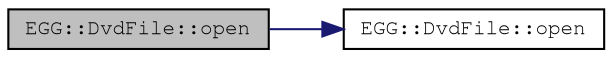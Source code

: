 digraph "EGG::DvdFile::open"
{
 // LATEX_PDF_SIZE
  edge [fontname="FreeMono",fontsize="10",labelfontname="FreeMono",labelfontsize="10"];
  node [fontname="FreeMono",fontsize="10",shape=record];
  rankdir="LR";
  Node1 [label="EGG::DvdFile::open",height=0.2,width=0.4,color="black", fillcolor="grey75", style="filled", fontcolor="black",tooltip="Just calls down to open(const char* path)."];
  Node1 -> Node2 [color="midnightblue",fontsize="10",style="solid",fontname="FreeMono"];
  Node2 [label="EGG::DvdFile::open",height=0.2,width=0.4,color="black", fillcolor="white", style="filled",URL="$class_e_g_g_1_1_dvd_file.html#aeddd7a1ad22593c6b7442147767785b9",tooltip="Opens a file given the path."];
}
